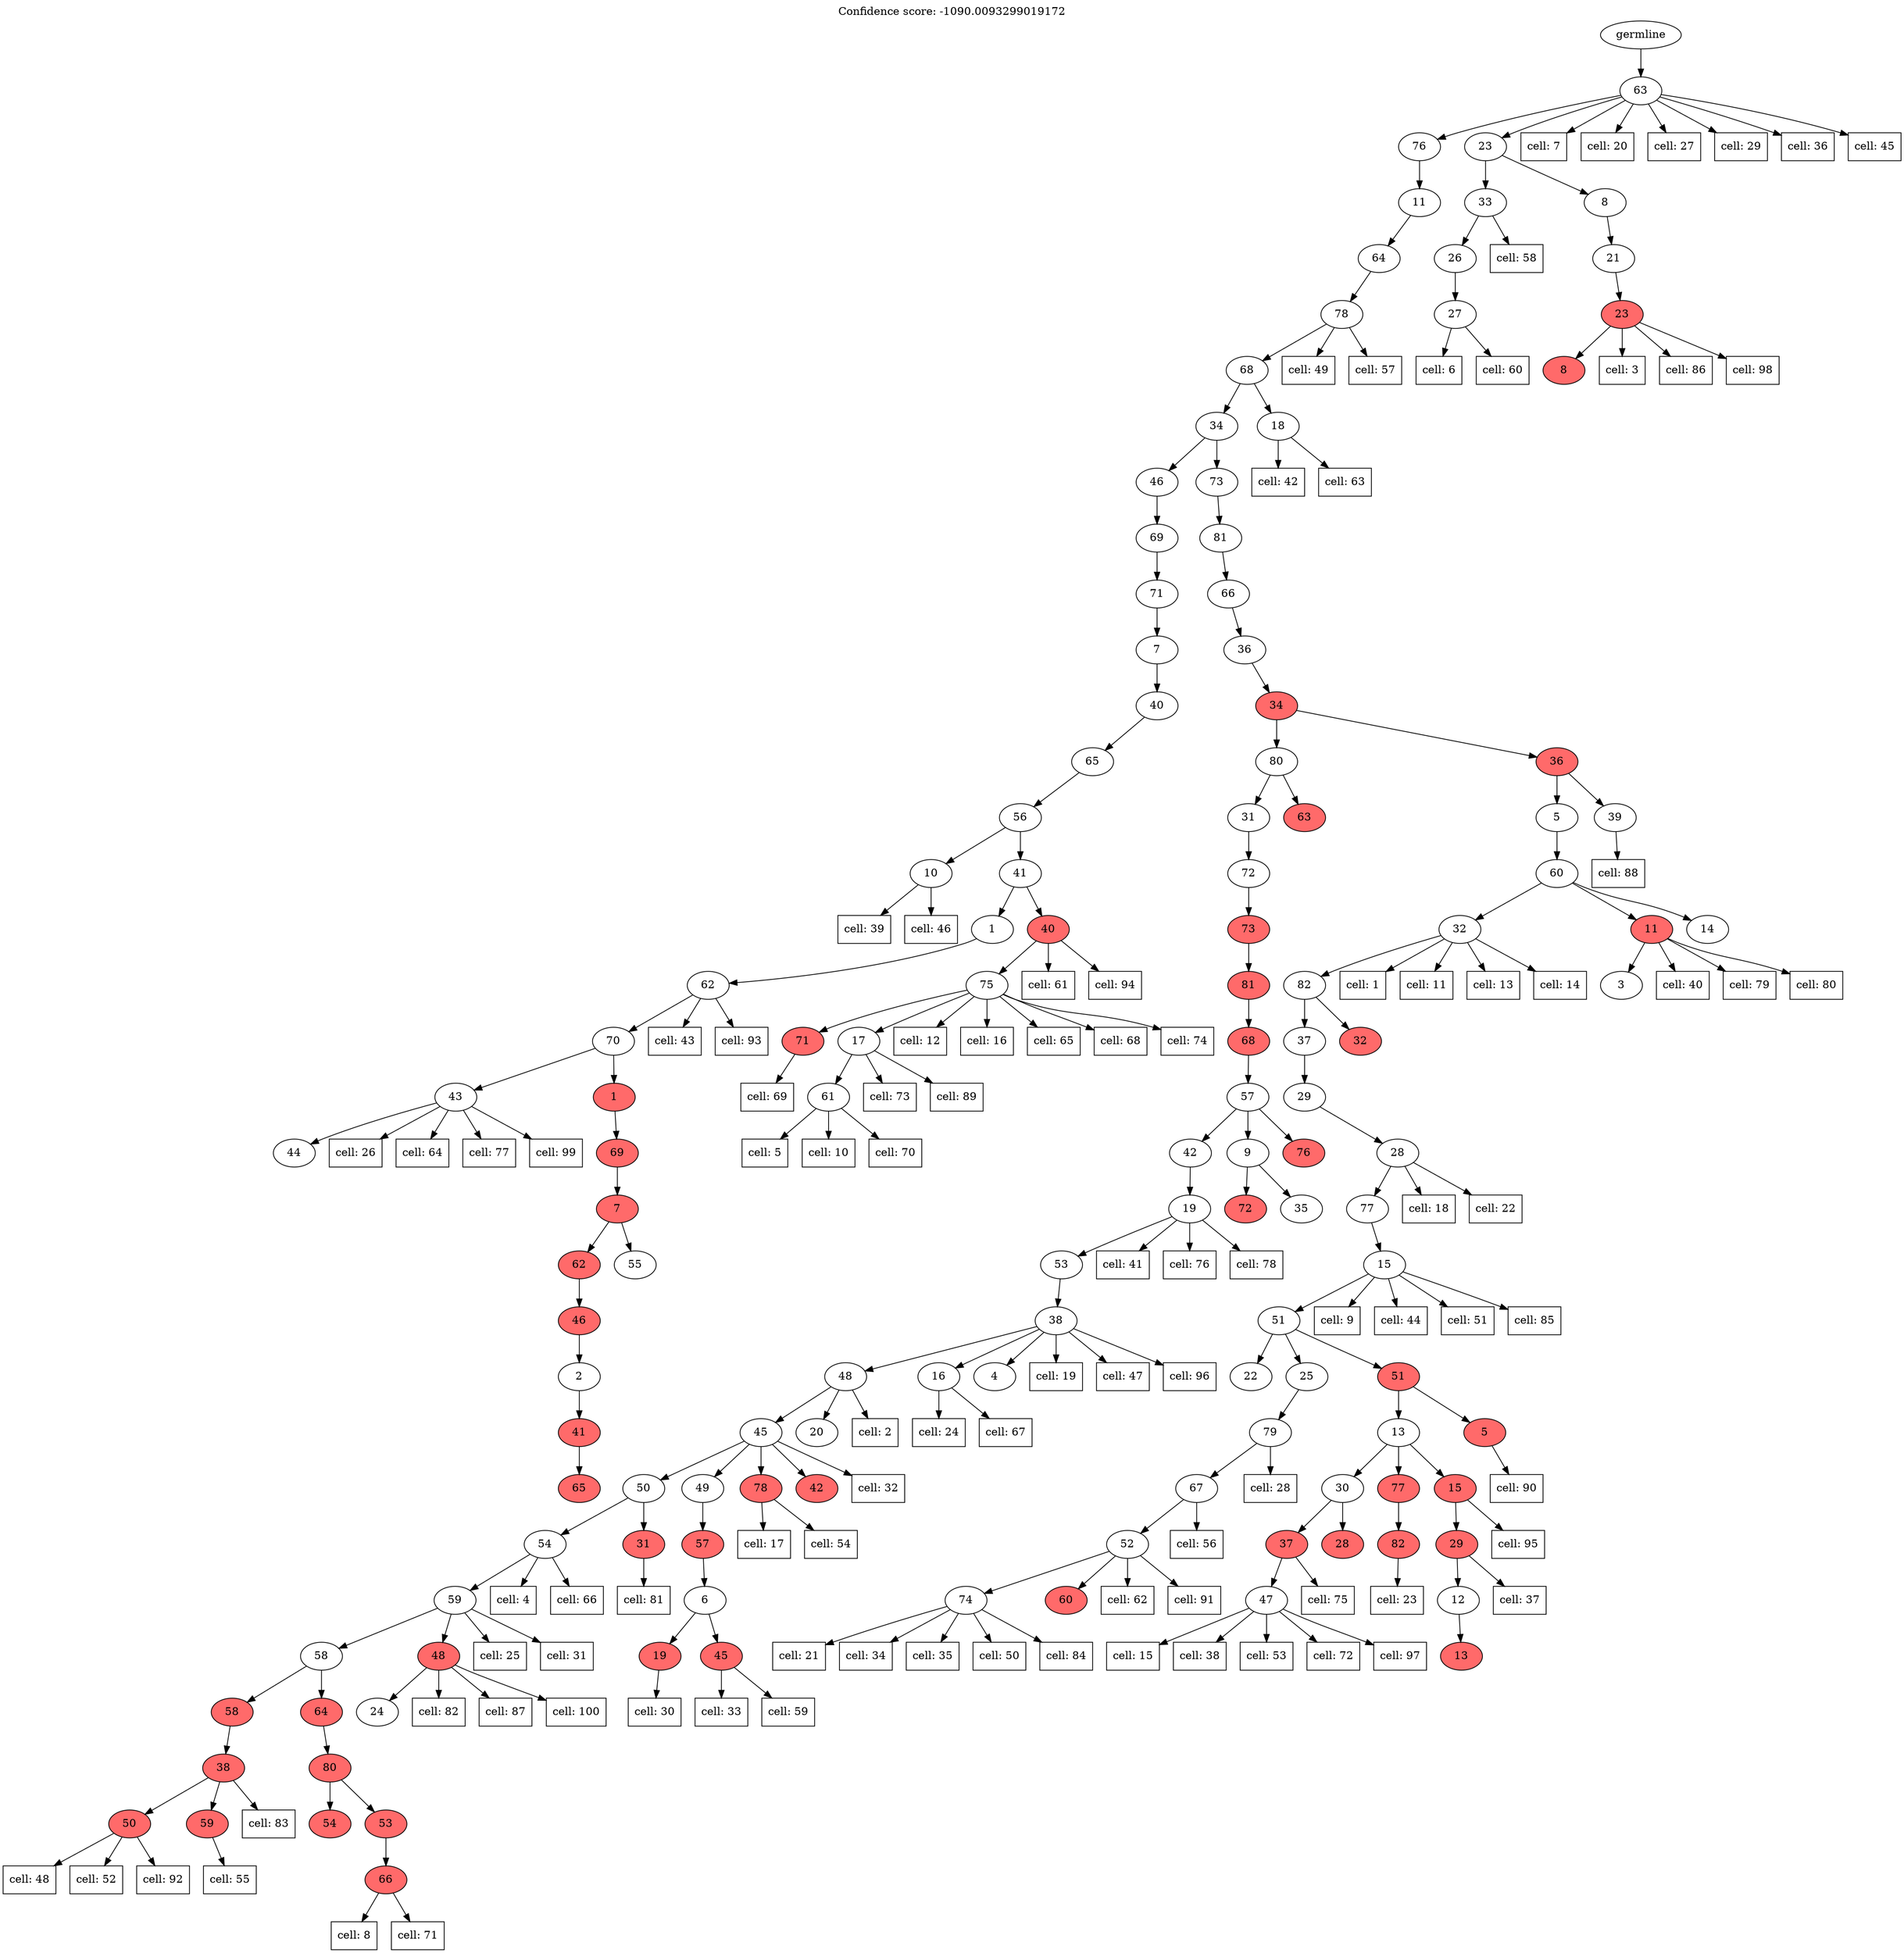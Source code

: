 strict digraph "" {
	graph [label="Confidence score: -1090.0093299019172",
		labelloc=t
	];
	node [label="\N"];
	15	[label=10];
	"cell: 39"	[shape=box];
	15 -> "cell: 39";
	"cell: 46"	[shape=box];
	15 -> "cell: 46";
	14	[label=56];
	14 -> 15;
	16	[label=41];
	14 -> 16;
	21	[label=44];
	20	[label=43];
	20 -> 21;
	"cell: 26"	[shape=box];
	20 -> "cell: 26";
	"cell: 64"	[shape=box];
	20 -> "cell: 64";
	"cell: 77"	[shape=box];
	20 -> "cell: 77";
	"cell: 99"	[shape=box];
	20 -> "cell: 99";
	19	[label=70];
	19 -> 20;
	22	[fillcolor=indianred1,
		label=1,
		style=filled];
	19 -> 22;
	29	[fillcolor=indianred1,
		label=65,
		style=filled];
	28	[fillcolor=indianred1,
		label=41,
		style=filled];
	28 -> 29;
	27	[label=2];
	27 -> 28;
	26	[fillcolor=indianred1,
		label=46,
		style=filled];
	26 -> 27;
	25	[fillcolor=indianred1,
		label=62,
		style=filled];
	25 -> 26;
	24	[fillcolor=indianred1,
		label=7,
		style=filled];
	24 -> 25;
	30	[label=55];
	24 -> 30;
	23	[fillcolor=indianred1,
		label=69,
		style=filled];
	23 -> 24;
	22 -> 23;
	18	[label=62];
	18 -> 19;
	"cell: 43"	[shape=box];
	18 -> "cell: 43";
	"cell: 93"	[shape=box];
	18 -> "cell: 93";
	17	[label=1];
	17 -> 18;
	16 -> 17;
	31	[fillcolor=indianred1,
		label=40,
		style=filled];
	16 -> 31;
	33	[fillcolor=indianred1,
		label=71,
		style=filled];
	"cell: 69"	[shape=box];
	33 -> "cell: 69";
	32	[label=75];
	32 -> 33;
	34	[label=17];
	32 -> 34;
	"cell: 12"	[shape=box];
	32 -> "cell: 12";
	"cell: 16"	[shape=box];
	32 -> "cell: 16";
	"cell: 65"	[shape=box];
	32 -> "cell: 65";
	"cell: 68"	[shape=box];
	32 -> "cell: 68";
	"cell: 74"	[shape=box];
	32 -> "cell: 74";
	35	[label=61];
	"cell: 5"	[shape=box];
	35 -> "cell: 5";
	"cell: 10"	[shape=box];
	35 -> "cell: 10";
	"cell: 70"	[shape=box];
	35 -> "cell: 70";
	34 -> 35;
	"cell: 73"	[shape=box];
	34 -> "cell: 73";
	"cell: 89"	[shape=box];
	34 -> "cell: 89";
	31 -> 32;
	"cell: 61"	[shape=box];
	31 -> "cell: 61";
	"cell: 94"	[shape=box];
	31 -> "cell: 94";
	13	[label=65];
	13 -> 14;
	12	[label=40];
	12 -> 13;
	11	[label=7];
	11 -> 12;
	10	[label=71];
	10 -> 11;
	9	[label=69];
	9 -> 10;
	8	[label=46];
	8 -> 9;
	7	[label=34];
	7 -> 8;
	36	[label=73];
	7 -> 36;
	60	[fillcolor=indianred1,
		label=50,
		style=filled];
	"cell: 48"	[shape=box];
	60 -> "cell: 48";
	"cell: 52"	[shape=box];
	60 -> "cell: 52";
	"cell: 92"	[shape=box];
	60 -> "cell: 92";
	59	[fillcolor=indianred1,
		label=38,
		style=filled];
	59 -> 60;
	61	[fillcolor=indianred1,
		label=59,
		style=filled];
	59 -> 61;
	"cell: 83"	[shape=box];
	59 -> "cell: 83";
	"cell: 55"	[shape=box];
	61 -> "cell: 55";
	58	[fillcolor=indianred1,
		label=58,
		style=filled];
	58 -> 59;
	57	[label=58];
	57 -> 58;
	62	[fillcolor=indianred1,
		label=64,
		style=filled];
	57 -> 62;
	64	[fillcolor=indianred1,
		label=54,
		style=filled];
	63	[fillcolor=indianred1,
		label=80,
		style=filled];
	63 -> 64;
	65	[fillcolor=indianred1,
		label=53,
		style=filled];
	63 -> 65;
	66	[fillcolor=indianred1,
		label=66,
		style=filled];
	"cell: 8"	[shape=box];
	66 -> "cell: 8";
	"cell: 71"	[shape=box];
	66 -> "cell: 71";
	65 -> 66;
	62 -> 63;
	56	[label=59];
	56 -> 57;
	67	[fillcolor=indianred1,
		label=48,
		style=filled];
	56 -> 67;
	"cell: 25"	[shape=box];
	56 -> "cell: 25";
	"cell: 31"	[shape=box];
	56 -> "cell: 31";
	68	[label=24];
	67 -> 68;
	"cell: 82"	[shape=box];
	67 -> "cell: 82";
	"cell: 87"	[shape=box];
	67 -> "cell: 87";
	"cell: 100"	[shape=box];
	67 -> "cell: 100";
	55	[label=54];
	55 -> 56;
	"cell: 4"	[shape=box];
	55 -> "cell: 4";
	"cell: 66"	[shape=box];
	55 -> "cell: 66";
	54	[label=50];
	54 -> 55;
	69	[fillcolor=indianred1,
		label=31,
		style=filled];
	54 -> 69;
	"cell: 81"	[shape=box];
	69 -> "cell: 81";
	53	[label=45];
	53 -> 54;
	70	[label=49];
	53 -> 70;
	75	[fillcolor=indianred1,
		label=78,
		style=filled];
	53 -> 75;
	76	[fillcolor=indianred1,
		label=42,
		style=filled];
	53 -> 76;
	"cell: 32"	[shape=box];
	53 -> "cell: 32";
	73	[fillcolor=indianred1,
		label=19,
		style=filled];
	"cell: 30"	[shape=box];
	73 -> "cell: 30";
	72	[label=6];
	72 -> 73;
	74	[fillcolor=indianred1,
		label=45,
		style=filled];
	72 -> 74;
	"cell: 33"	[shape=box];
	74 -> "cell: 33";
	"cell: 59"	[shape=box];
	74 -> "cell: 59";
	71	[fillcolor=indianred1,
		label=57,
		style=filled];
	71 -> 72;
	70 -> 71;
	"cell: 17"	[shape=box];
	75 -> "cell: 17";
	"cell: 54"	[shape=box];
	75 -> "cell: 54";
	52	[label=48];
	52 -> 53;
	77	[label=20];
	52 -> 77;
	"cell: 2"	[shape=box];
	52 -> "cell: 2";
	51	[label=38];
	51 -> 52;
	78	[label=16];
	51 -> 78;
	79	[label=4];
	51 -> 79;
	"cell: 19"	[shape=box];
	51 -> "cell: 19";
	"cell: 47"	[shape=box];
	51 -> "cell: 47";
	"cell: 96"	[shape=box];
	51 -> "cell: 96";
	"cell: 24"	[shape=box];
	78 -> "cell: 24";
	"cell: 67"	[shape=box];
	78 -> "cell: 67";
	50	[label=53];
	50 -> 51;
	49	[label=19];
	49 -> 50;
	"cell: 41"	[shape=box];
	49 -> "cell: 41";
	"cell: 76"	[shape=box];
	49 -> "cell: 76";
	"cell: 78"	[shape=box];
	49 -> "cell: 78";
	48	[label=42];
	48 -> 49;
	47	[label=57];
	47 -> 48;
	80	[label=9];
	47 -> 80;
	83	[fillcolor=indianred1,
		label=76,
		style=filled];
	47 -> 83;
	81	[fillcolor=indianred1,
		label=72,
		style=filled];
	80 -> 81;
	82	[label=35];
	80 -> 82;
	46	[fillcolor=indianred1,
		label=68,
		style=filled];
	46 -> 47;
	45	[fillcolor=indianred1,
		label=81,
		style=filled];
	45 -> 46;
	44	[fillcolor=indianred1,
		label=73,
		style=filled];
	44 -> 45;
	43	[label=72];
	43 -> 44;
	42	[label=31];
	42 -> 43;
	41	[label=80];
	41 -> 42;
	84	[fillcolor=indianred1,
		label=63,
		style=filled];
	41 -> 84;
	40	[fillcolor=indianred1,
		label=34,
		style=filled];
	40 -> 41;
	85	[fillcolor=indianred1,
		label=36,
		style=filled];
	40 -> 85;
	96	[label=22];
	95	[label=51];
	95 -> 96;
	97	[label=25];
	95 -> 97;
	103	[fillcolor=indianred1,
		label=51,
		style=filled];
	95 -> 103;
	101	[label=74];
	"cell: 21"	[shape=box];
	101 -> "cell: 21";
	"cell: 34"	[shape=box];
	101 -> "cell: 34";
	"cell: 35"	[shape=box];
	101 -> "cell: 35";
	"cell: 50"	[shape=box];
	101 -> "cell: 50";
	"cell: 84"	[shape=box];
	101 -> "cell: 84";
	100	[label=52];
	100 -> 101;
	102	[fillcolor=indianred1,
		label=60,
		style=filled];
	100 -> 102;
	"cell: 62"	[shape=box];
	100 -> "cell: 62";
	"cell: 91"	[shape=box];
	100 -> "cell: 91";
	99	[label=67];
	99 -> 100;
	"cell: 56"	[shape=box];
	99 -> "cell: 56";
	98	[label=79];
	98 -> 99;
	"cell: 28"	[shape=box];
	98 -> "cell: 28";
	97 -> 98;
	107	[label=47];
	"cell: 15"	[shape=box];
	107 -> "cell: 15";
	"cell: 38"	[shape=box];
	107 -> "cell: 38";
	"cell: 53"	[shape=box];
	107 -> "cell: 53";
	"cell: 72"	[shape=box];
	107 -> "cell: 72";
	"cell: 97"	[shape=box];
	107 -> "cell: 97";
	106	[fillcolor=indianred1,
		label=37,
		style=filled];
	106 -> 107;
	"cell: 75"	[shape=box];
	106 -> "cell: 75";
	105	[label=30];
	105 -> 106;
	108	[fillcolor=indianred1,
		label=28,
		style=filled];
	105 -> 108;
	104	[label=13];
	104 -> 105;
	109	[fillcolor=indianred1,
		label=77,
		style=filled];
	104 -> 109;
	111	[fillcolor=indianred1,
		label=15,
		style=filled];
	104 -> 111;
	110	[fillcolor=indianred1,
		label=82,
		style=filled];
	"cell: 23"	[shape=box];
	110 -> "cell: 23";
	109 -> 110;
	114	[fillcolor=indianred1,
		label=13,
		style=filled];
	113	[label=12];
	113 -> 114;
	112	[fillcolor=indianred1,
		label=29,
		style=filled];
	112 -> 113;
	"cell: 37"	[shape=box];
	112 -> "cell: 37";
	111 -> 112;
	"cell: 95"	[shape=box];
	111 -> "cell: 95";
	103 -> 104;
	115	[fillcolor=indianred1,
		label=5,
		style=filled];
	103 -> 115;
	"cell: 90"	[shape=box];
	115 -> "cell: 90";
	94	[label=15];
	94 -> 95;
	"cell: 9"	[shape=box];
	94 -> "cell: 9";
	"cell: 44"	[shape=box];
	94 -> "cell: 44";
	"cell: 51"	[shape=box];
	94 -> "cell: 51";
	"cell: 85"	[shape=box];
	94 -> "cell: 85";
	93	[label=77];
	93 -> 94;
	92	[label=28];
	92 -> 93;
	"cell: 18"	[shape=box];
	92 -> "cell: 18";
	"cell: 22"	[shape=box];
	92 -> "cell: 22";
	91	[label=29];
	91 -> 92;
	90	[label=37];
	90 -> 91;
	89	[label=82];
	89 -> 90;
	116	[fillcolor=indianred1,
		label=32,
		style=filled];
	89 -> 116;
	88	[label=32];
	88 -> 89;
	"cell: 1"	[shape=box];
	88 -> "cell: 1";
	"cell: 11"	[shape=box];
	88 -> "cell: 11";
	"cell: 13"	[shape=box];
	88 -> "cell: 13";
	"cell: 14"	[shape=box];
	88 -> "cell: 14";
	87	[label=60];
	87 -> 88;
	117	[fillcolor=indianred1,
		label=11,
		style=filled];
	87 -> 117;
	119	[label=14];
	87 -> 119;
	118	[label=3];
	117 -> 118;
	"cell: 40"	[shape=box];
	117 -> "cell: 40";
	"cell: 79"	[shape=box];
	117 -> "cell: 79";
	"cell: 80"	[shape=box];
	117 -> "cell: 80";
	86	[label=5];
	86 -> 87;
	85 -> 86;
	120	[label=39];
	85 -> 120;
	"cell: 88"	[shape=box];
	120 -> "cell: 88";
	39	[label=36];
	39 -> 40;
	38	[label=66];
	38 -> 39;
	37	[label=81];
	37 -> 38;
	36 -> 37;
	6	[label=68];
	6 -> 7;
	121	[label=18];
	6 -> 121;
	"cell: 42"	[shape=box];
	121 -> "cell: 42";
	"cell: 63"	[shape=box];
	121 -> "cell: 63";
	5	[label=78];
	5 -> 6;
	"cell: 49"	[shape=box];
	5 -> "cell: 49";
	"cell: 57"	[shape=box];
	5 -> "cell: 57";
	4	[label=64];
	4 -> 5;
	3	[label=11];
	3 -> 4;
	2	[label=76];
	2 -> 3;
	1	[label=63];
	1 -> 2;
	122	[label=23];
	1 -> 122;
	"cell: 7"	[shape=box];
	1 -> "cell: 7";
	"cell: 20"	[shape=box];
	1 -> "cell: 20";
	"cell: 27"	[shape=box];
	1 -> "cell: 27";
	"cell: 29"	[shape=box];
	1 -> "cell: 29";
	"cell: 36"	[shape=box];
	1 -> "cell: 36";
	"cell: 45"	[shape=box];
	1 -> "cell: 45";
	125	[label=27];
	"cell: 6"	[shape=box];
	125 -> "cell: 6";
	"cell: 60"	[shape=box];
	125 -> "cell: 60";
	124	[label=26];
	124 -> 125;
	123	[label=33];
	123 -> 124;
	"cell: 58"	[shape=box];
	123 -> "cell: 58";
	122 -> 123;
	126	[label=8];
	122 -> 126;
	129	[fillcolor=indianred1,
		label=8,
		style=filled];
	128	[fillcolor=indianred1,
		label=23,
		style=filled];
	128 -> 129;
	"cell: 3"	[shape=box];
	128 -> "cell: 3";
	"cell: 86"	[shape=box];
	128 -> "cell: 86";
	"cell: 98"	[shape=box];
	128 -> "cell: 98";
	127	[label=21];
	127 -> 128;
	126 -> 127;
	0	[label=germline];
	0 -> 1;
}
